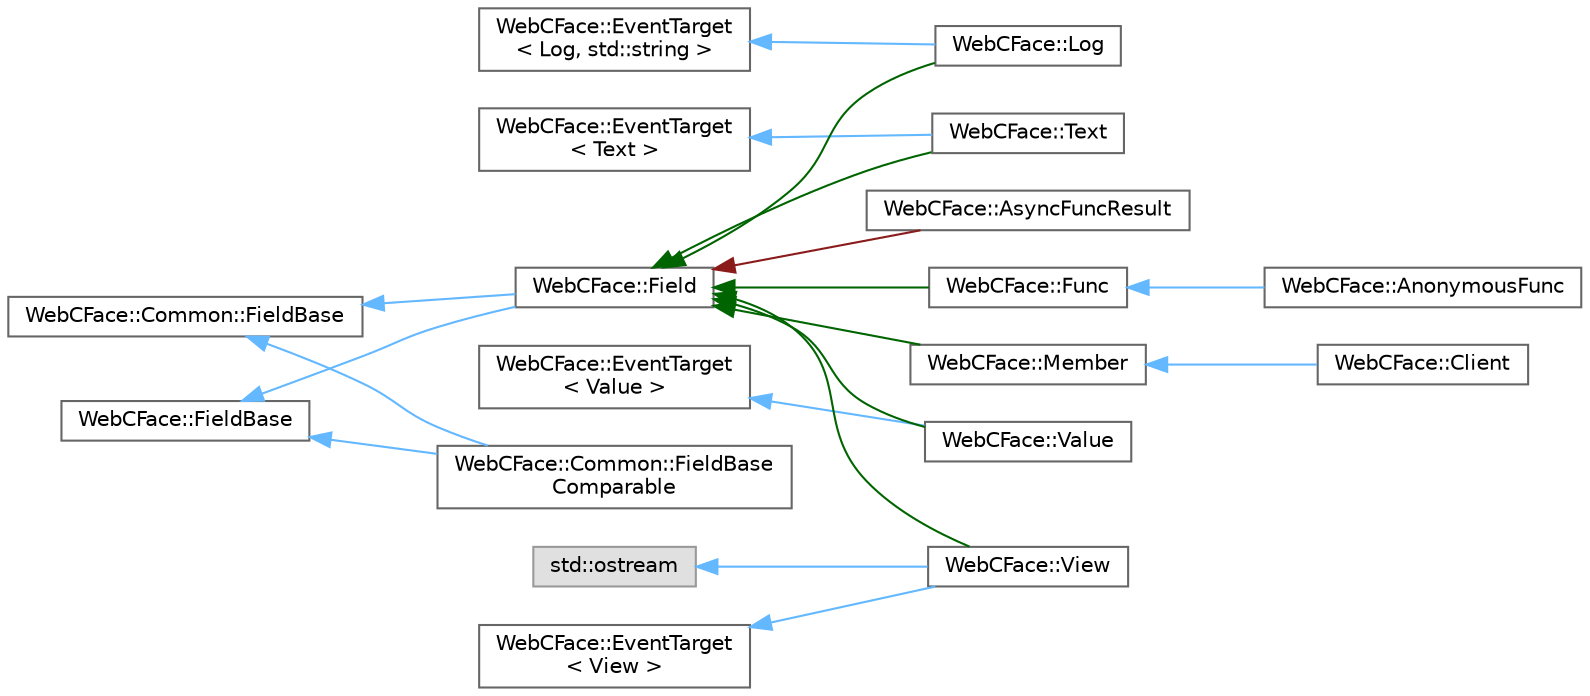 digraph "Graphical Class Hierarchy"
{
 // LATEX_PDF_SIZE
  bgcolor="transparent";
  edge [fontname=Helvetica,fontsize=10,labelfontname=Helvetica,labelfontsize=10];
  node [fontname=Helvetica,fontsize=10,shape=box,height=0.2,width=0.4];
  rankdir="LR";
  Node0 [id="Node000000",label="WebCFace::EventTarget\l\< Log, std::string \>",height=0.2,width=0.4,color="grey40", fillcolor="white", style="filled",URL="$classWebCFace_1_1EventTarget.html",tooltip=" "];
  Node0 -> Node1 [id="edge14_Node000000_Node000001",dir="back",color="steelblue1",style="solid",tooltip=" "];
  Node1 [id="Node000001",label="WebCFace::Log",height=0.2,width=0.4,color="grey40", fillcolor="white", style="filled",URL="$classWebCFace_1_1Log.html",tooltip=" "];
  Node9 [id="Node000009",label="WebCFace::EventTarget\l\< Text \>",height=0.2,width=0.4,color="grey40", fillcolor="white", style="filled",URL="$classWebCFace_1_1EventTarget.html",tooltip=" "];
  Node9 -> Node8 [id="edge15_Node000009_Node000008",dir="back",color="steelblue1",style="solid",tooltip=" "];
  Node8 [id="Node000008",label="WebCFace::Text",height=0.2,width=0.4,color="grey40", fillcolor="white", style="filled",URL="$classWebCFace_1_1Text.html",tooltip="文字列の送受信データを表すクラス"];
  Node11 [id="Node000011",label="WebCFace::EventTarget\l\< Value \>",height=0.2,width=0.4,color="grey40", fillcolor="white", style="filled",URL="$classWebCFace_1_1EventTarget.html",tooltip=" "];
  Node11 -> Node10 [id="edge16_Node000011_Node000010",dir="back",color="steelblue1",style="solid",tooltip=" "];
  Node10 [id="Node000010",label="WebCFace::Value",height=0.2,width=0.4,color="grey40", fillcolor="white", style="filled",URL="$classWebCFace_1_1Value.html",tooltip="実数値またはその配列の送受信データを表すクラス"];
  Node13 [id="Node000013",label="WebCFace::EventTarget\l\< View \>",height=0.2,width=0.4,color="grey40", fillcolor="white", style="filled",URL="$classWebCFace_1_1EventTarget.html",tooltip=" "];
  Node13 -> Node12 [id="edge17_Node000013_Node000012",dir="back",color="steelblue1",style="solid",tooltip=" "];
  Node12 [id="Node000012",label="WebCFace::View",height=0.2,width=0.4,color="grey40", fillcolor="white", style="filled",URL="$classWebCFace_1_1View.html",tooltip="Viewの送受信データを表すクラス"];
  Node15 [id="Node000015",label="WebCFace::Common::FieldBase",height=0.2,width=0.4,color="grey40", fillcolor="white", style="filled",URL="$structWebCFace_1_1Common_1_1FieldBase.html",tooltip="メンバ名とデータ名を持つクラス"];
  Node15 -> Node16 [id="edge18_Node000015_Node000016",dir="back",color="steelblue1",style="solid",tooltip=" "];
  Node16 [id="Node000016",label="WebCFace::Common::FieldBase\lComparable",height=0.2,width=0.4,color="grey40", fillcolor="white", style="filled",URL="$structWebCFace_1_1Common_1_1FieldBaseComparable.html",tooltip=" "];
  Node15 -> Node2 [id="edge19_Node000015_Node000002",dir="back",color="steelblue1",style="solid",tooltip=" "];
  Node2 [id="Node000002",label="WebCFace::Field",height=0.2,width=0.4,color="grey40", fillcolor="white", style="filled",URL="$structWebCFace_1_1Field.html",tooltip="ClientDataの参照とメンバ名とデータ名を持つクラス"];
  Node2 -> Node3 [id="edge20_Node000002_Node000003",dir="back",color="firebrick4",style="solid",tooltip=" "];
  Node3 [id="Node000003",label="WebCFace::AsyncFuncResult",height=0.2,width=0.4,color="grey40", fillcolor="white", style="filled",URL="$classWebCFace_1_1AsyncFuncResult.html",tooltip=" "];
  Node2 -> Node4 [id="edge21_Node000002_Node000004",dir="back",color="darkgreen",style="solid",tooltip=" "];
  Node4 [id="Node000004",label="WebCFace::Func",height=0.2,width=0.4,color="grey40", fillcolor="white", style="filled",URL="$classWebCFace_1_1Func.html",tooltip="関数1つを表すクラス"];
  Node4 -> Node5 [id="edge22_Node000004_Node000005",dir="back",color="steelblue1",style="solid",tooltip=" "];
  Node5 [id="Node000005",label="WebCFace::AnonymousFunc",height=0.2,width=0.4,color="grey40", fillcolor="white", style="filled",URL="$classWebCFace_1_1AnonymousFunc.html",tooltip=" "];
  Node2 -> Node1 [id="edge23_Node000002_Node000001",dir="back",color="darkgreen",style="solid",tooltip=" "];
  Node2 -> Node6 [id="edge24_Node000002_Node000006",dir="back",color="darkgreen",style="solid",tooltip=" "];
  Node6 [id="Node000006",label="WebCFace::Member",height=0.2,width=0.4,color="grey40", fillcolor="white", style="filled",URL="$classWebCFace_1_1Member.html",tooltip="他のクライアントを参照することを表すクラス"];
  Node6 -> Node7 [id="edge25_Node000006_Node000007",dir="back",color="steelblue1",style="solid",tooltip=" "];
  Node7 [id="Node000007",label="WebCFace::Client",height=0.2,width=0.4,color="grey40", fillcolor="white", style="filled",URL="$classWebCFace_1_1Client.html",tooltip="サーバーに接続するクライアント。"];
  Node2 -> Node8 [id="edge26_Node000002_Node000008",dir="back",color="darkgreen",style="solid",tooltip=" "];
  Node2 -> Node10 [id="edge27_Node000002_Node000010",dir="back",color="darkgreen",style="solid",tooltip=" "];
  Node2 -> Node12 [id="edge28_Node000002_Node000012",dir="back",color="darkgreen",style="solid",tooltip=" "];
  Node17 [id="Node000017",label="WebCFace::FieldBase",height=0.2,width=0.4,color="grey40", fillcolor="white", style="filled",URL="$structWebCFace_1_1Common_1_1FieldBase.html",tooltip="メンバ名とデータ名を持つクラス"];
  Node17 -> Node16 [id="edge29_Node000017_Node000016",dir="back",color="steelblue1",style="solid",tooltip=" "];
  Node17 -> Node2 [id="edge30_Node000017_Node000002",dir="back",color="steelblue1",style="solid",tooltip=" "];
  Node14 [id="Node000014",label="std::ostream",height=0.2,width=0.4,color="grey60", fillcolor="#E0E0E0", style="filled",tooltip=" "];
  Node14 -> Node12 [id="edge31_Node000014_Node000012",dir="back",color="steelblue1",style="solid",tooltip=" "];
}
